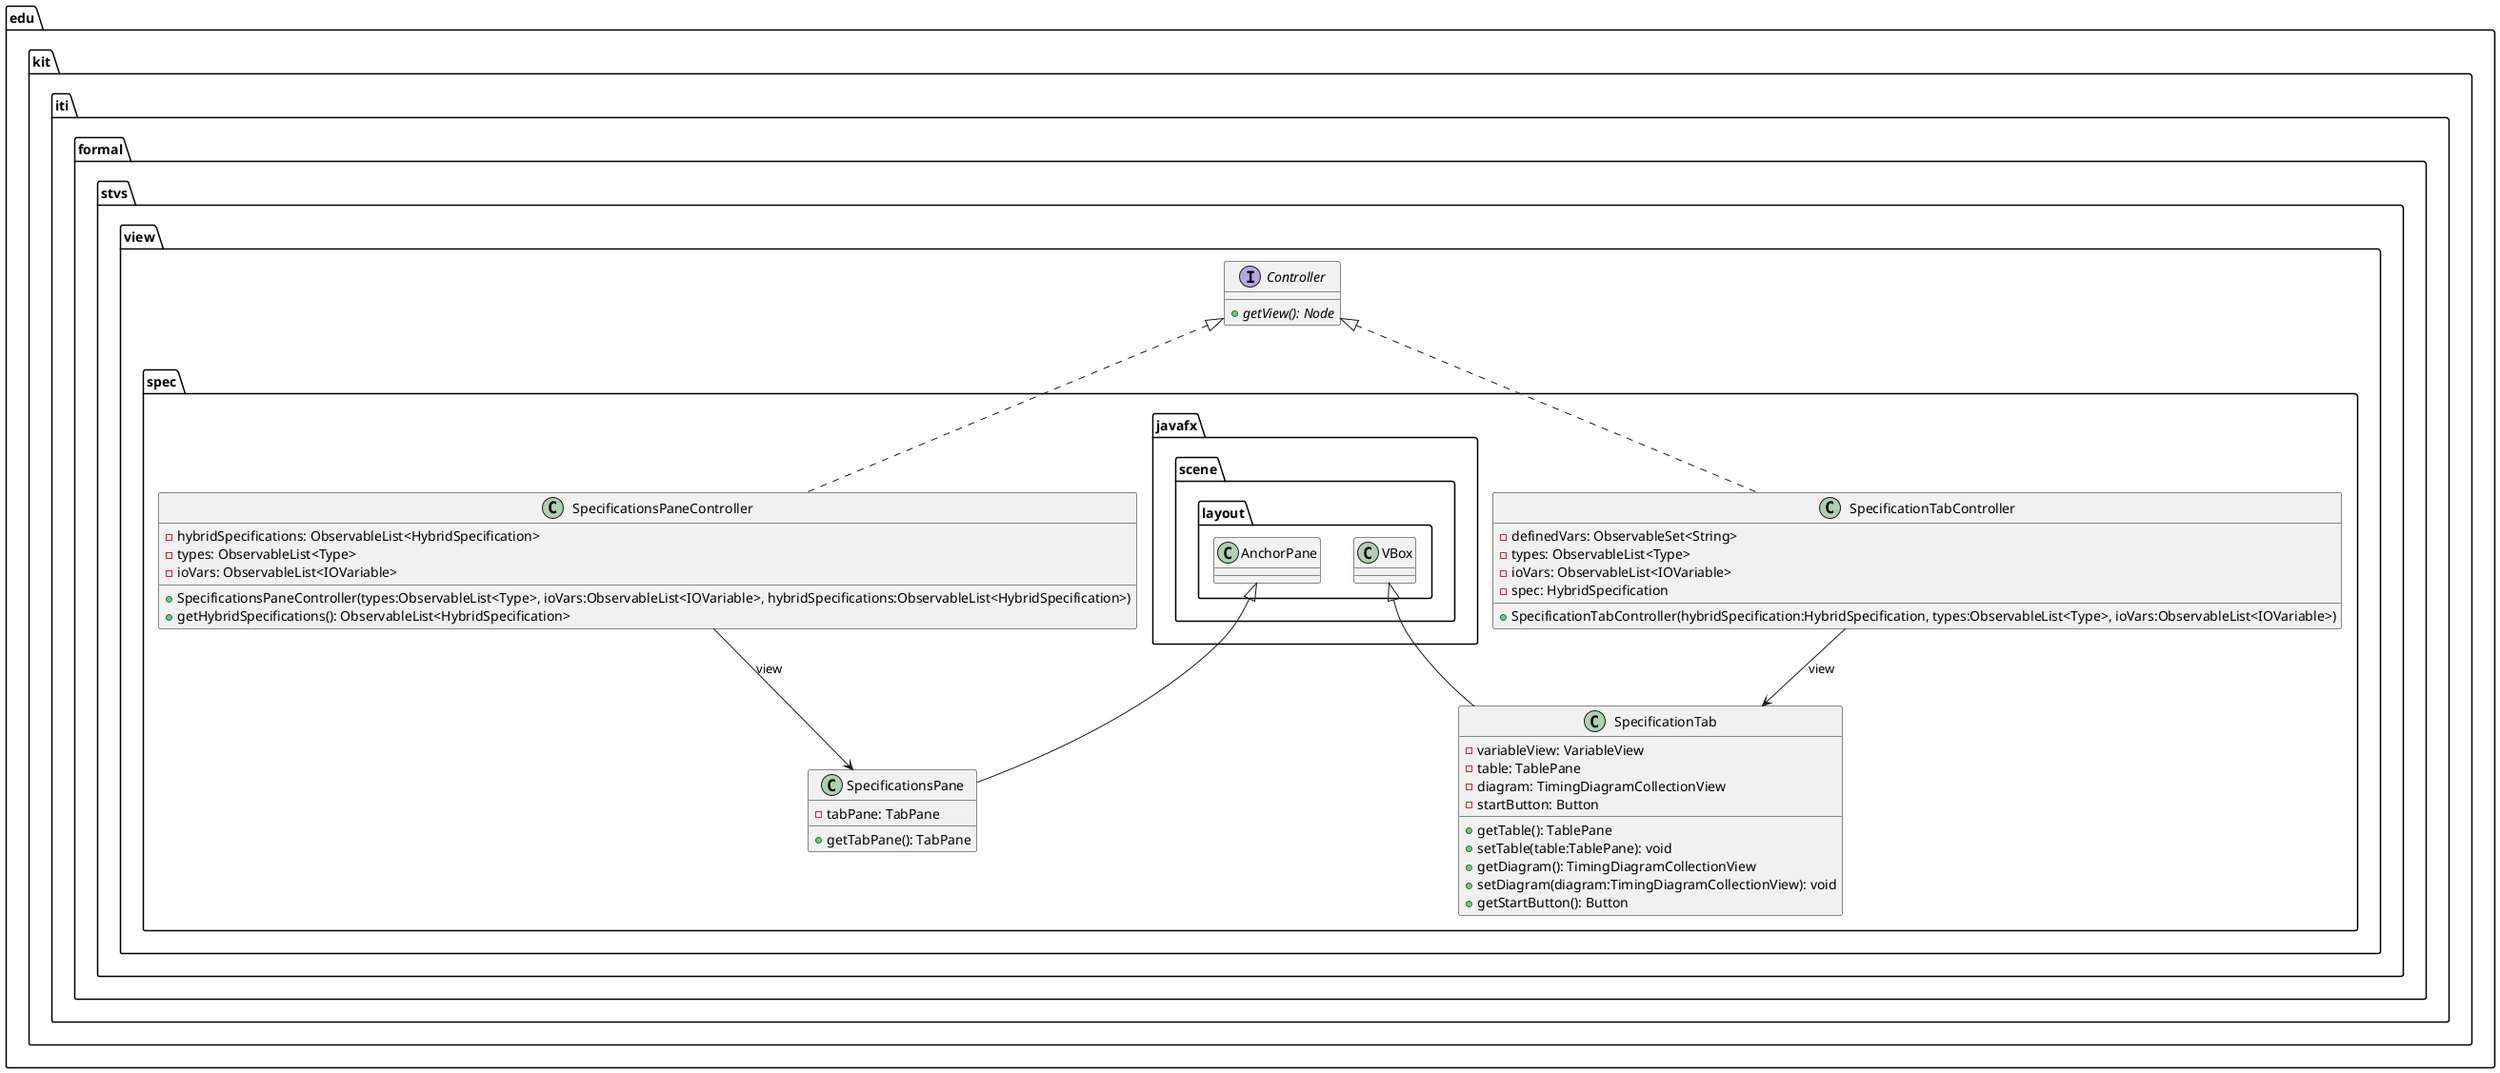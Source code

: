 @startuml

    namespace edu.kit.iti.formal.stvs.view.spec {

        class SpecificationTab {
            -variableView: VariableView
            -table: TablePane
            -diagram: TimingDiagramCollectionView
            -startButton: Button
            +getTable(): TablePane
            +setTable(table:TablePane): void
            +getDiagram(): TimingDiagramCollectionView
            +setDiagram(diagram:TimingDiagramCollectionView): void
            +getStartButton(): Button
        }

        class SpecificationsPaneController {
            -hybridSpecifications: ObservableList<HybridSpecification>
            -types: ObservableList<Type>
            -ioVars: ObservableList<IOVariable>
            +SpecificationsPaneController(types:ObservableList<Type>, ioVars:ObservableList<IOVariable>, hybridSpecifications:ObservableList<HybridSpecification>)
            +getHybridSpecifications(): ObservableList<HybridSpecification>
        }

        class SpecificationsPane {
            -tabPane: TabPane
            +getTabPane(): TabPane
        }

        class SpecificationTabController {
            -definedVars: ObservableSet<String>
            -types: ObservableList<Type>
            -ioVars: ObservableList<IOVariable>
            -spec: HybridSpecification
            +SpecificationTabController(hybridSpecification:HybridSpecification, types:ObservableList<Type>, ioVars:ObservableList<IOVariable>)
        }

        class javafx.scene.layout.VBox
        javafx.scene.layout.VBox <|-- SpecificationTab

        interface edu.kit.iti.formal.stvs.view.Controller {
            {abstract} +getView(): Node
        }
        edu.kit.iti.formal.stvs.view.Controller <|.. SpecificationsPaneController

        class javafx.scene.layout.AnchorPane
        javafx.scene.layout.AnchorPane <|-- SpecificationsPane

        edu.kit.iti.formal.stvs.view.Controller <|.. SpecificationTabController

        SpecificationsPaneController --> SpecificationsPane: view

        SpecificationTabController --> SpecificationTab: view

    }

@enduml
